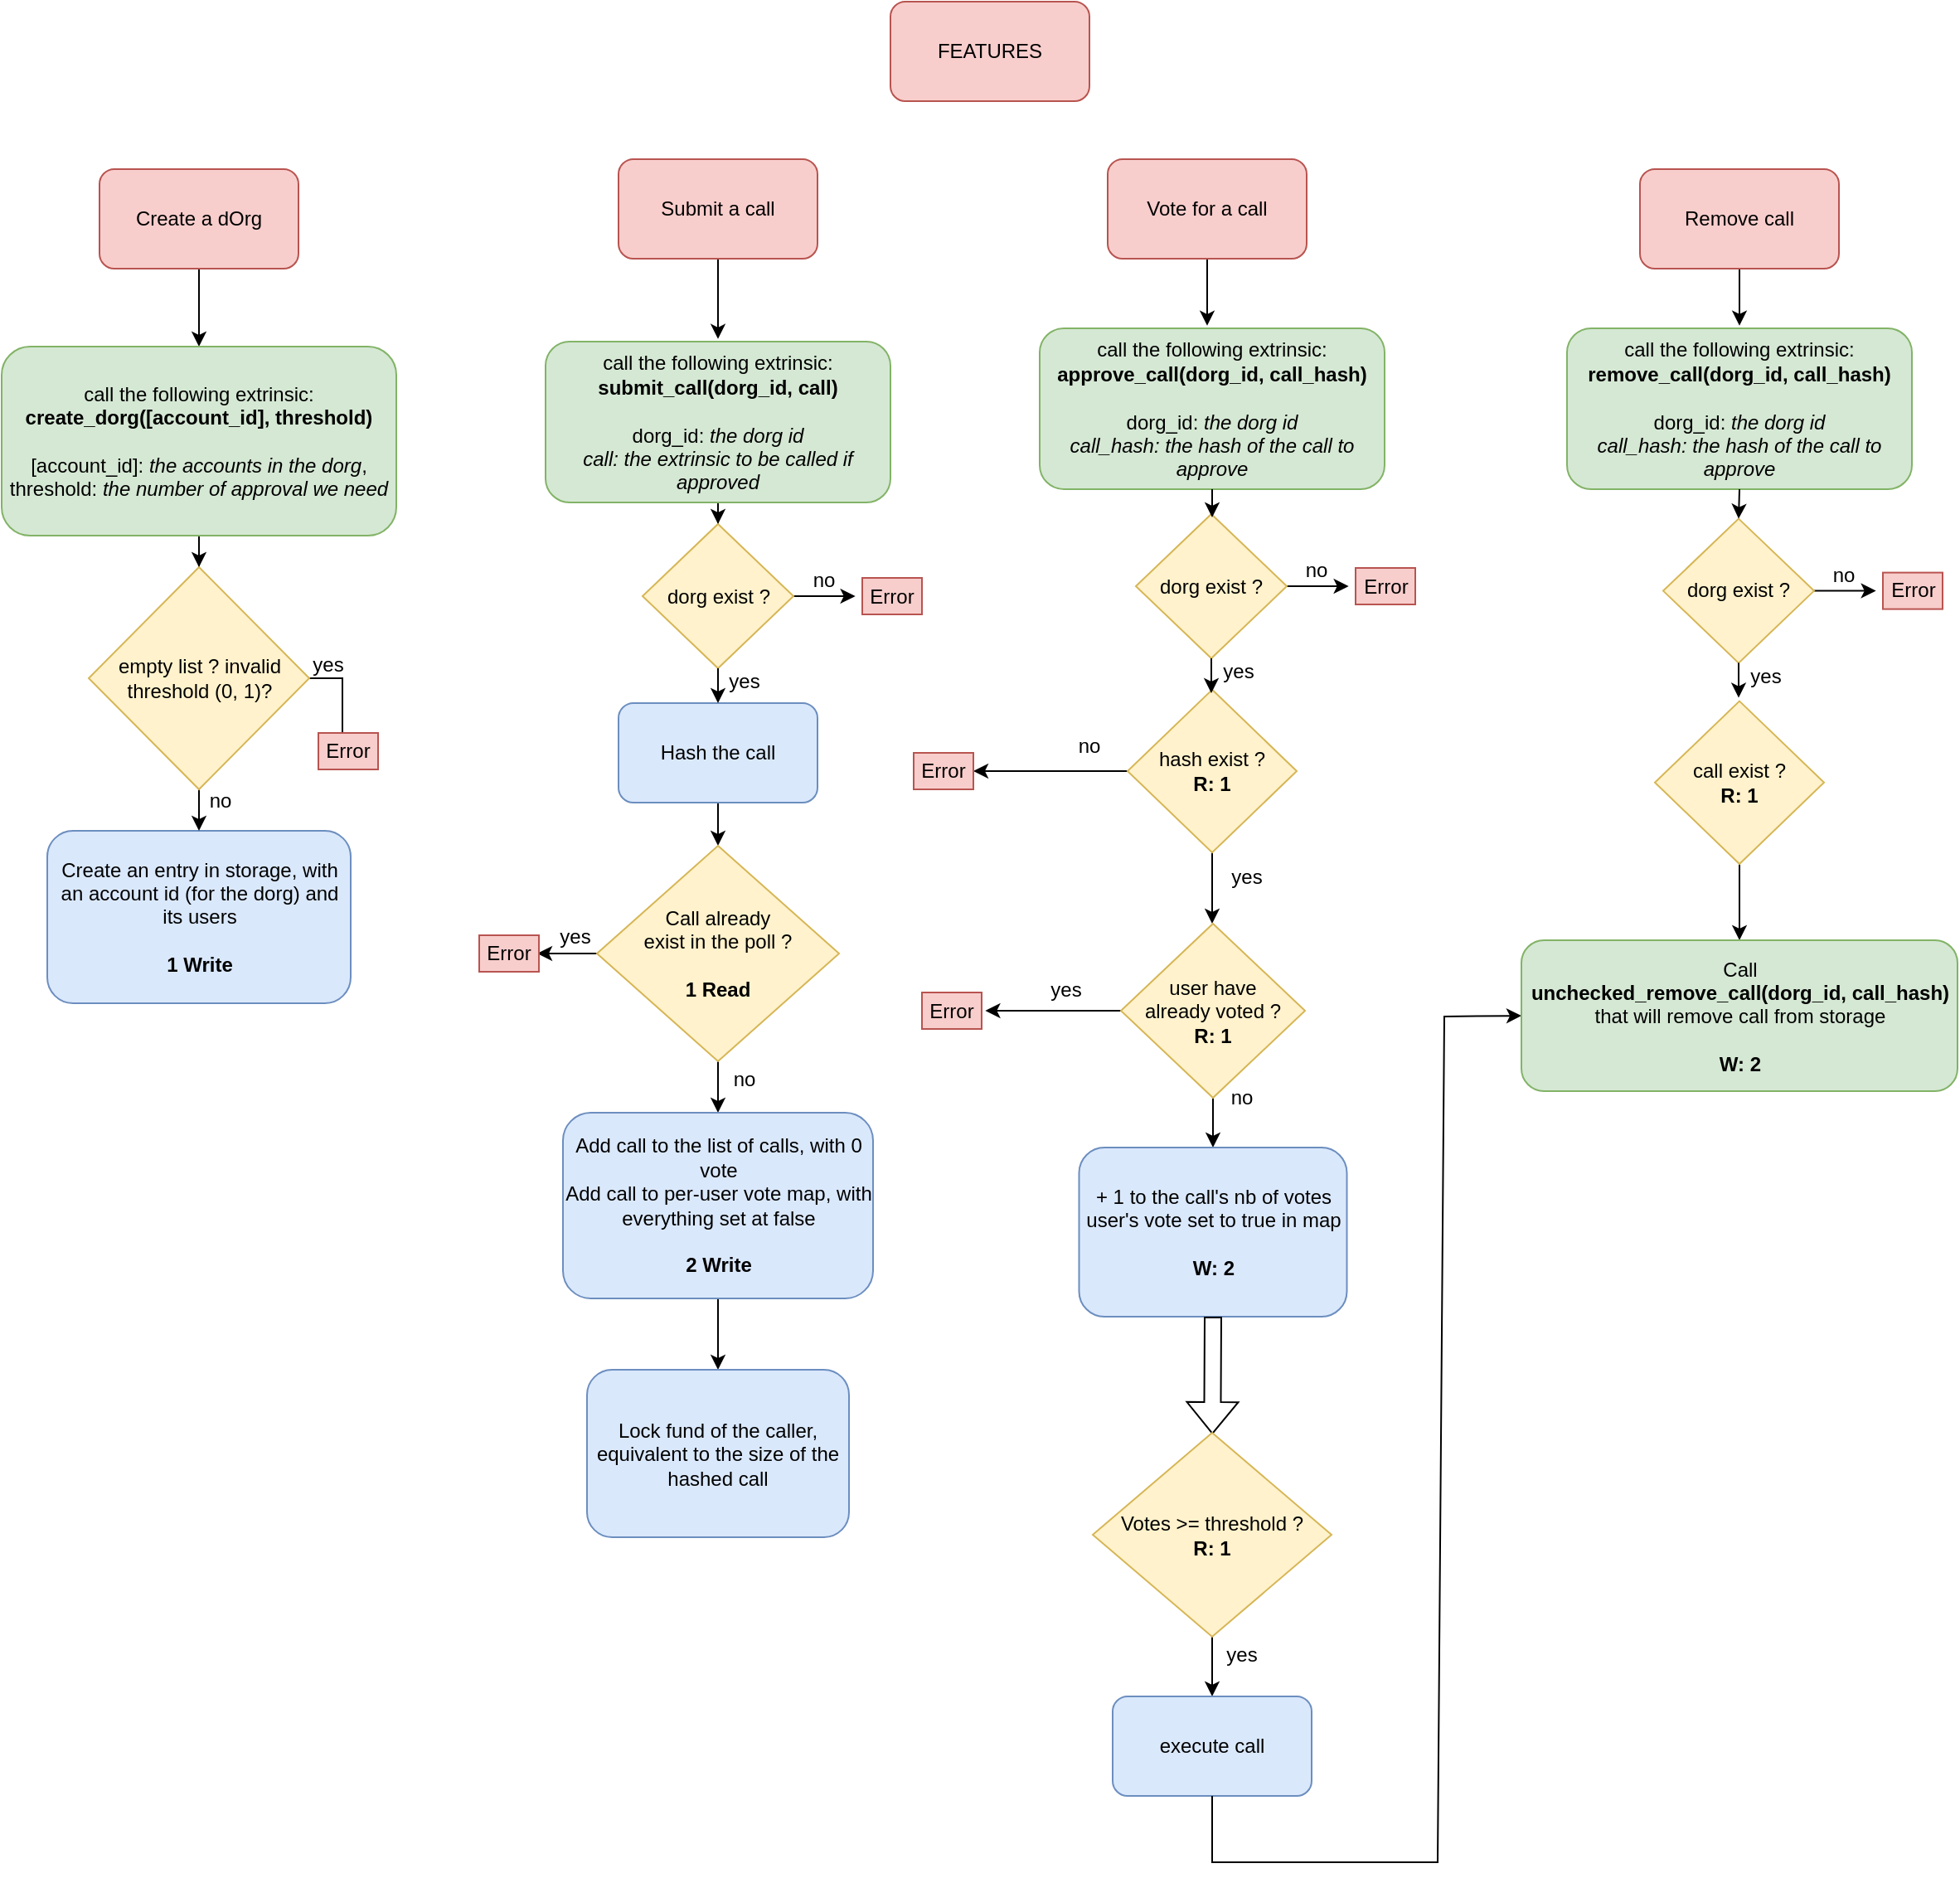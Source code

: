 <mxfile version="18.0.2" type="github">
  <diagram id="7CCgDmgDRAk3FX0dmjGh" name="Page-1">
    <mxGraphModel dx="2188" dy="1165" grid="0" gridSize="10" guides="1" tooltips="1" connect="1" arrows="1" fold="1" page="1" pageScale="1" pageWidth="4000" pageHeight="4000" math="0" shadow="0">
      <root>
        <mxCell id="0" />
        <mxCell id="1" parent="0" />
        <mxCell id="Rgg8qXYijjIjAc1FM_RE-1" value="FEATURES" style="rounded=1;whiteSpace=wrap;html=1;fillColor=#f8cecc;strokeColor=#b85450;" parent="1" vertex="1">
          <mxGeometry x="572" y="13" width="120" height="60" as="geometry" />
        </mxCell>
        <mxCell id="e0RKrM8yckFqXr-OMky5-4" style="edgeStyle=orthogonalEdgeStyle;rounded=0;orthogonalLoop=1;jettySize=auto;html=1;entryX=0.5;entryY=0;entryDx=0;entryDy=0;fontSize=12;" edge="1" parent="1" source="Rgg8qXYijjIjAc1FM_RE-2" target="e0RKrM8yckFqXr-OMky5-2">
          <mxGeometry relative="1" as="geometry" />
        </mxCell>
        <mxCell id="Rgg8qXYijjIjAc1FM_RE-2" value="Create a dOrg" style="rounded=1;whiteSpace=wrap;html=1;fillColor=#f8cecc;strokeColor=#b85450;" parent="1" vertex="1">
          <mxGeometry x="95" y="114" width="120" height="60" as="geometry" />
        </mxCell>
        <mxCell id="e0RKrM8yckFqXr-OMky5-19" style="edgeStyle=orthogonalEdgeStyle;rounded=0;orthogonalLoop=1;jettySize=auto;html=1;fontSize=12;" edge="1" parent="1" source="Rgg8qXYijjIjAc1FM_RE-3">
          <mxGeometry relative="1" as="geometry">
            <mxPoint x="468" y="216.4" as="targetPoint" />
          </mxGeometry>
        </mxCell>
        <mxCell id="Rgg8qXYijjIjAc1FM_RE-3" value="Submit a call" style="rounded=1;whiteSpace=wrap;html=1;fillColor=#f8cecc;strokeColor=#b85450;" parent="1" vertex="1">
          <mxGeometry x="408" y="108" width="120" height="60" as="geometry" />
        </mxCell>
        <mxCell id="e0RKrM8yckFqXr-OMky5-28" style="edgeStyle=orthogonalEdgeStyle;rounded=0;orthogonalLoop=1;jettySize=auto;html=1;fontSize=12;" edge="1" parent="1" source="Rgg8qXYijjIjAc1FM_RE-4">
          <mxGeometry relative="1" as="geometry">
            <mxPoint x="763" y="208.4" as="targetPoint" />
          </mxGeometry>
        </mxCell>
        <mxCell id="Rgg8qXYijjIjAc1FM_RE-4" value="Vote for a call" style="rounded=1;whiteSpace=wrap;html=1;fillColor=#f8cecc;strokeColor=#b85450;" parent="1" vertex="1">
          <mxGeometry x="703" y="108" width="120" height="60" as="geometry" />
        </mxCell>
        <mxCell id="e0RKrM8yckFqXr-OMky5-60" style="edgeStyle=orthogonalEdgeStyle;rounded=0;orthogonalLoop=1;jettySize=auto;html=1;fontSize=12;" edge="1" parent="1" source="Rgg8qXYijjIjAc1FM_RE-5">
          <mxGeometry relative="1" as="geometry">
            <mxPoint x="1084" y="208.364" as="targetPoint" />
          </mxGeometry>
        </mxCell>
        <mxCell id="Rgg8qXYijjIjAc1FM_RE-5" value="Remove call" style="rounded=1;whiteSpace=wrap;html=1;fillColor=#f8cecc;strokeColor=#b85450;" parent="1" vertex="1">
          <mxGeometry x="1024" y="114" width="120" height="60" as="geometry" />
        </mxCell>
        <mxCell id="e0RKrM8yckFqXr-OMky5-7" style="edgeStyle=orthogonalEdgeStyle;rounded=0;orthogonalLoop=1;jettySize=auto;html=1;fontSize=12;" edge="1" parent="1" source="e0RKrM8yckFqXr-OMky5-2" target="e0RKrM8yckFqXr-OMky5-6">
          <mxGeometry relative="1" as="geometry" />
        </mxCell>
        <mxCell id="e0RKrM8yckFqXr-OMky5-2" value="&lt;div&gt;call the following extrinsic:&lt;br&gt;&lt;b&gt;&lt;/b&gt;&lt;/div&gt;&lt;div&gt;&lt;b&gt;create_dorg([account_id], threshold)&lt;/b&gt;&lt;/div&gt;&lt;div&gt;&lt;br&gt;&lt;/div&gt;&lt;div&gt;[account_id]: &lt;font style=&quot;font-size: 12px;&quot;&gt;&lt;i&gt;the accounts in the dorg&lt;/i&gt;&lt;/font&gt;,&lt;/div&gt;&lt;div&gt;threshold: &lt;font style=&quot;font-size: 9px;&quot;&gt;&lt;i&gt;&lt;font style=&quot;font-size: 12px;&quot;&gt;the number of approval we need &lt;/font&gt;&lt;br&gt;&lt;/i&gt;&lt;/font&gt;&lt;/div&gt;" style="rounded=1;whiteSpace=wrap;html=1;fillColor=#d5e8d4;strokeColor=#82b366;" vertex="1" parent="1">
          <mxGeometry x="36" y="221" width="238" height="114" as="geometry" />
        </mxCell>
        <mxCell id="e0RKrM8yckFqXr-OMky5-5" value="&lt;div&gt;Create an entry in storage, with an account id (for the dorg) and its users&lt;/div&gt;&lt;div&gt;&lt;br&gt;&lt;/div&gt;&lt;b&gt;1 Write&lt;/b&gt;" style="rounded=1;whiteSpace=wrap;html=1;fontSize=12;fillColor=#dae8fc;strokeColor=#6c8ebf;" vertex="1" parent="1">
          <mxGeometry x="63.5" y="513" width="183" height="104" as="geometry" />
        </mxCell>
        <mxCell id="e0RKrM8yckFqXr-OMky5-8" style="edgeStyle=orthogonalEdgeStyle;rounded=0;orthogonalLoop=1;jettySize=auto;html=1;entryX=0.5;entryY=0;entryDx=0;entryDy=0;fontSize=12;" edge="1" parent="1" source="e0RKrM8yckFqXr-OMky5-6" target="e0RKrM8yckFqXr-OMky5-5">
          <mxGeometry relative="1" as="geometry" />
        </mxCell>
        <mxCell id="e0RKrM8yckFqXr-OMky5-9" style="edgeStyle=orthogonalEdgeStyle;rounded=0;orthogonalLoop=1;jettySize=auto;html=1;fontSize=12;" edge="1" parent="1" source="e0RKrM8yckFqXr-OMky5-6" target="e0RKrM8yckFqXr-OMky5-10">
          <mxGeometry relative="1" as="geometry">
            <mxPoint x="245.207" y="421.0" as="targetPoint" />
          </mxGeometry>
        </mxCell>
        <mxCell id="e0RKrM8yckFqXr-OMky5-6" value="&lt;div&gt;empty list ? invalid threshold (0, 1)?&lt;br&gt;&lt;/div&gt;" style="rhombus;whiteSpace=wrap;html=1;fontSize=12;fillColor=#fff2cc;strokeColor=#d6b656;" vertex="1" parent="1">
          <mxGeometry x="88.5" y="354" width="133" height="134" as="geometry" />
        </mxCell>
        <mxCell id="e0RKrM8yckFqXr-OMky5-10" value="Error" style="rounded=0;whiteSpace=wrap;html=1;fontSize=12;fillColor=#f8cecc;strokeColor=#b85450;" vertex="1" parent="1">
          <mxGeometry x="227" y="454" width="36" height="22" as="geometry" />
        </mxCell>
        <mxCell id="e0RKrM8yckFqXr-OMky5-11" value="no" style="text;html=1;strokeColor=none;fillColor=none;align=center;verticalAlign=middle;whiteSpace=wrap;rounded=0;fontSize=12;" vertex="1" parent="1">
          <mxGeometry x="138" y="480" width="60" height="30" as="geometry" />
        </mxCell>
        <mxCell id="e0RKrM8yckFqXr-OMky5-12" value="yes" style="text;html=1;strokeColor=none;fillColor=none;align=center;verticalAlign=middle;whiteSpace=wrap;rounded=0;fontSize=12;" vertex="1" parent="1">
          <mxGeometry x="203" y="398" width="60" height="30" as="geometry" />
        </mxCell>
        <mxCell id="e0RKrM8yckFqXr-OMky5-65" style="edgeStyle=orthogonalEdgeStyle;rounded=0;orthogonalLoop=1;jettySize=auto;html=1;entryX=0.5;entryY=0;entryDx=0;entryDy=0;fontSize=12;" edge="1" parent="1" source="e0RKrM8yckFqXr-OMky5-13" target="e0RKrM8yckFqXr-OMky5-61">
          <mxGeometry relative="1" as="geometry" />
        </mxCell>
        <mxCell id="e0RKrM8yckFqXr-OMky5-13" value="&lt;div&gt;call the following extrinsic:&lt;/div&gt;&lt;div&gt;&lt;b&gt;submit_call(dorg_id, call)&lt;/b&gt;&lt;br&gt;&lt;/div&gt;&lt;div&gt;&lt;br&gt;&lt;/div&gt;&lt;div&gt;dorg_id: &lt;i&gt;the dorg id&lt;/i&gt;&lt;/div&gt;&lt;div&gt;&lt;i&gt;call: the extrinsic to be called if approved&lt;/i&gt;&lt;br&gt;&lt;/div&gt;" style="rounded=1;whiteSpace=wrap;html=1;fontSize=12;fillColor=#d5e8d4;strokeColor=#82b366;" vertex="1" parent="1">
          <mxGeometry x="364" y="218" width="208" height="97" as="geometry" />
        </mxCell>
        <mxCell id="e0RKrM8yckFqXr-OMky5-21" style="edgeStyle=orthogonalEdgeStyle;rounded=0;orthogonalLoop=1;jettySize=auto;html=1;fontSize=12;" edge="1" parent="1" source="e0RKrM8yckFqXr-OMky5-17" target="e0RKrM8yckFqXr-OMky5-18">
          <mxGeometry relative="1" as="geometry" />
        </mxCell>
        <mxCell id="e0RKrM8yckFqXr-OMky5-17" value="Hash the call" style="rounded=1;whiteSpace=wrap;html=1;fontSize=12;fillColor=#dae8fc;strokeColor=#6c8ebf;" vertex="1" parent="1">
          <mxGeometry x="408" y="436" width="120" height="60" as="geometry" />
        </mxCell>
        <mxCell id="e0RKrM8yckFqXr-OMky5-22" style="edgeStyle=orthogonalEdgeStyle;rounded=0;orthogonalLoop=1;jettySize=auto;html=1;fontSize=12;" edge="1" parent="1" source="e0RKrM8yckFqXr-OMky5-18" target="e0RKrM8yckFqXr-OMky5-23">
          <mxGeometry relative="1" as="geometry">
            <mxPoint x="468" y="692" as="targetPoint" />
          </mxGeometry>
        </mxCell>
        <mxCell id="e0RKrM8yckFqXr-OMky5-25" style="edgeStyle=orthogonalEdgeStyle;rounded=0;orthogonalLoop=1;jettySize=auto;html=1;entryX=1;entryY=0.5;entryDx=0;entryDy=0;fontSize=12;" edge="1" parent="1" source="e0RKrM8yckFqXr-OMky5-18">
          <mxGeometry relative="1" as="geometry">
            <mxPoint x="359" y="587" as="targetPoint" />
          </mxGeometry>
        </mxCell>
        <mxCell id="e0RKrM8yckFqXr-OMky5-18" value="&lt;div&gt;Call already&lt;/div&gt;&lt;div&gt;exist in the poll ?&lt;/div&gt;&lt;div&gt;&lt;br&gt;&lt;/div&gt;&lt;div&gt;&lt;b&gt;1 Read&lt;/b&gt;&lt;br&gt;&lt;/div&gt;" style="rhombus;whiteSpace=wrap;html=1;fontSize=12;fillColor=#fff2cc;strokeColor=#d6b656;" vertex="1" parent="1">
          <mxGeometry x="395" y="522" width="146" height="130" as="geometry" />
        </mxCell>
        <mxCell id="e0RKrM8yckFqXr-OMky5-29" style="edgeStyle=orthogonalEdgeStyle;rounded=0;orthogonalLoop=1;jettySize=auto;html=1;fontSize=12;" edge="1" parent="1" source="e0RKrM8yckFqXr-OMky5-23" target="e0RKrM8yckFqXr-OMky5-30">
          <mxGeometry relative="1" as="geometry">
            <mxPoint x="468" y="788.8" as="targetPoint" />
          </mxGeometry>
        </mxCell>
        <mxCell id="e0RKrM8yckFqXr-OMky5-23" value="&lt;div&gt;Add call to the list of calls, with 0 vote&lt;/div&gt;&lt;div&gt;Add call to per-user vote map, with everything set at false &lt;br&gt;&lt;/div&gt;&lt;div&gt;&lt;br&gt;&lt;/div&gt;&lt;div&gt;&lt;b&gt;2 Write&lt;/b&gt;&lt;br&gt;&lt;/div&gt;" style="rounded=1;whiteSpace=wrap;html=1;fontSize=12;fillColor=#dae8fc;strokeColor=#6c8ebf;" vertex="1" parent="1">
          <mxGeometry x="374.5" y="683" width="187" height="112" as="geometry" />
        </mxCell>
        <mxCell id="e0RKrM8yckFqXr-OMky5-24" value="Error" style="rounded=0;whiteSpace=wrap;html=1;fontSize=12;fillColor=#f8cecc;strokeColor=#b85450;" vertex="1" parent="1">
          <mxGeometry x="324" y="576" width="36" height="22" as="geometry" />
        </mxCell>
        <mxCell id="e0RKrM8yckFqXr-OMky5-26" value="yes" style="text;html=1;strokeColor=none;fillColor=none;align=center;verticalAlign=middle;whiteSpace=wrap;rounded=0;fontSize=12;" vertex="1" parent="1">
          <mxGeometry x="352" y="562" width="60" height="30" as="geometry" />
        </mxCell>
        <mxCell id="e0RKrM8yckFqXr-OMky5-27" value="no" style="text;html=1;strokeColor=none;fillColor=none;align=center;verticalAlign=middle;whiteSpace=wrap;rounded=0;fontSize=12;" vertex="1" parent="1">
          <mxGeometry x="454" y="648" width="60" height="30" as="geometry" />
        </mxCell>
        <mxCell id="e0RKrM8yckFqXr-OMky5-30" value="Lock fund of the caller, equivalent to the size of the hashed call" style="rounded=1;whiteSpace=wrap;html=1;fontSize=12;fillColor=#dae8fc;strokeColor=#6c8ebf;" vertex="1" parent="1">
          <mxGeometry x="389" y="838" width="158" height="101" as="geometry" />
        </mxCell>
        <mxCell id="e0RKrM8yckFqXr-OMky5-31" value="&lt;div&gt;call the following extrinsic:&lt;/div&gt;&lt;div&gt;&lt;b&gt;approve_call(dorg_id, call_hash)&lt;/b&gt;&lt;br&gt;&lt;/div&gt;&lt;div&gt;&lt;br&gt;&lt;/div&gt;&lt;div&gt;dorg_id: &lt;i&gt;the dorg id&lt;/i&gt;&lt;/div&gt;&lt;div&gt;&lt;i&gt;call_hash: the hash of the call to approve&lt;/i&gt;&lt;br&gt;&lt;/div&gt;" style="rounded=1;whiteSpace=wrap;html=1;fontSize=12;fillColor=#d5e8d4;strokeColor=#82b366;" vertex="1" parent="1">
          <mxGeometry x="662" y="210" width="208" height="97" as="geometry" />
        </mxCell>
        <mxCell id="e0RKrM8yckFqXr-OMky5-35" style="edgeStyle=orthogonalEdgeStyle;rounded=0;orthogonalLoop=1;jettySize=auto;html=1;entryX=1;entryY=0.5;entryDx=0;entryDy=0;fontSize=12;" edge="1" parent="1" source="e0RKrM8yckFqXr-OMky5-33" target="e0RKrM8yckFqXr-OMky5-34">
          <mxGeometry relative="1" as="geometry" />
        </mxCell>
        <mxCell id="e0RKrM8yckFqXr-OMky5-38" style="edgeStyle=orthogonalEdgeStyle;rounded=0;orthogonalLoop=1;jettySize=auto;html=1;fontSize=12;" edge="1" parent="1" source="e0RKrM8yckFqXr-OMky5-33">
          <mxGeometry relative="1" as="geometry">
            <mxPoint x="766" y="569" as="targetPoint" />
          </mxGeometry>
        </mxCell>
        <mxCell id="e0RKrM8yckFqXr-OMky5-33" value="&lt;div&gt;hash exist ?&lt;/div&gt;&lt;div&gt;&lt;b&gt;R: 1&lt;/b&gt;&lt;br&gt;&lt;/div&gt;" style="rhombus;whiteSpace=wrap;html=1;fontSize=12;fillColor=#fff2cc;strokeColor=#d6b656;" vertex="1" parent="1">
          <mxGeometry x="715" y="427.9" width="102" height="98.2" as="geometry" />
        </mxCell>
        <mxCell id="e0RKrM8yckFqXr-OMky5-34" value="Error" style="rounded=0;whiteSpace=wrap;html=1;fontSize=12;fillColor=#f8cecc;strokeColor=#b85450;" vertex="1" parent="1">
          <mxGeometry x="586" y="466" width="36" height="22" as="geometry" />
        </mxCell>
        <mxCell id="e0RKrM8yckFqXr-OMky5-36" value="no" style="text;html=1;strokeColor=none;fillColor=none;align=center;verticalAlign=middle;whiteSpace=wrap;rounded=0;fontSize=12;" vertex="1" parent="1">
          <mxGeometry x="662" y="447" width="60" height="30" as="geometry" />
        </mxCell>
        <mxCell id="e0RKrM8yckFqXr-OMky5-37" value="yes" style="text;html=1;strokeColor=none;fillColor=none;align=center;verticalAlign=middle;whiteSpace=wrap;rounded=0;fontSize=12;" vertex="1" parent="1">
          <mxGeometry x="757" y="526.1" width="60" height="30" as="geometry" />
        </mxCell>
        <mxCell id="e0RKrM8yckFqXr-OMky5-42" style="edgeStyle=orthogonalEdgeStyle;rounded=0;orthogonalLoop=1;jettySize=auto;html=1;fontSize=12;" edge="1" parent="1" source="e0RKrM8yckFqXr-OMky5-40">
          <mxGeometry relative="1" as="geometry">
            <mxPoint x="629.2" y="621.5" as="targetPoint" />
          </mxGeometry>
        </mxCell>
        <mxCell id="e0RKrM8yckFqXr-OMky5-46" style="edgeStyle=orthogonalEdgeStyle;rounded=0;orthogonalLoop=1;jettySize=auto;html=1;entryX=0.5;entryY=0;entryDx=0;entryDy=0;fontSize=12;" edge="1" parent="1" source="e0RKrM8yckFqXr-OMky5-40" target="e0RKrM8yckFqXr-OMky5-45">
          <mxGeometry relative="1" as="geometry" />
        </mxCell>
        <mxCell id="e0RKrM8yckFqXr-OMky5-40" value="&lt;div&gt;user have&lt;/div&gt;&lt;div&gt;already voted ?&lt;/div&gt;&lt;div&gt;&lt;b&gt;R: 1&lt;/b&gt;&lt;br&gt;&lt;/div&gt;" style="rhombus;whiteSpace=wrap;html=1;fontSize=12;fillColor=#fff2cc;strokeColor=#d6b656;" vertex="1" parent="1">
          <mxGeometry x="711" y="569" width="111" height="105" as="geometry" />
        </mxCell>
        <mxCell id="e0RKrM8yckFqXr-OMky5-41" value="Error" style="rounded=0;whiteSpace=wrap;html=1;fontSize=12;fillColor=#f8cecc;strokeColor=#b85450;" vertex="1" parent="1">
          <mxGeometry x="591" y="610.5" width="36" height="22" as="geometry" />
        </mxCell>
        <mxCell id="e0RKrM8yckFqXr-OMky5-43" value="no" style="text;html=1;strokeColor=none;fillColor=none;align=center;verticalAlign=middle;whiteSpace=wrap;rounded=0;fontSize=12;" vertex="1" parent="1">
          <mxGeometry x="754" y="659" width="60" height="30" as="geometry" />
        </mxCell>
        <mxCell id="e0RKrM8yckFqXr-OMky5-44" value="yes" style="text;html=1;strokeColor=none;fillColor=none;align=center;verticalAlign=middle;whiteSpace=wrap;rounded=0;fontSize=12;" vertex="1" parent="1">
          <mxGeometry x="648" y="594" width="60" height="30" as="geometry" />
        </mxCell>
        <mxCell id="e0RKrM8yckFqXr-OMky5-45" value="&lt;div&gt;+ 1 to the call&#39;s nb of votes&lt;/div&gt;&lt;div&gt;user&#39;s vote set to true in map&lt;/div&gt;&lt;div&gt;&lt;b&gt;&lt;br&gt;&lt;/b&gt;&lt;/div&gt;&lt;div&gt;&lt;b&gt;W: 2&lt;/b&gt;&lt;br&gt;&lt;/div&gt;" style="rounded=1;whiteSpace=wrap;html=1;fontSize=12;fillColor=#dae8fc;strokeColor=#6c8ebf;" vertex="1" parent="1">
          <mxGeometry x="685.75" y="704" width="161.5" height="102" as="geometry" />
        </mxCell>
        <mxCell id="e0RKrM8yckFqXr-OMky5-47" value="" style="shape=flexArrow;endArrow=classic;html=1;rounded=0;fontSize=12;exitX=0.5;exitY=1;exitDx=0;exitDy=0;" edge="1" parent="1" source="e0RKrM8yckFqXr-OMky5-45">
          <mxGeometry width="50" height="50" relative="1" as="geometry">
            <mxPoint x="601" y="847" as="sourcePoint" />
            <mxPoint x="766.149" y="877" as="targetPoint" />
          </mxGeometry>
        </mxCell>
        <mxCell id="e0RKrM8yckFqXr-OMky5-53" style="edgeStyle=orthogonalEdgeStyle;rounded=0;orthogonalLoop=1;jettySize=auto;html=1;entryX=0.5;entryY=0;entryDx=0;entryDy=0;fontSize=12;" edge="1" parent="1" source="e0RKrM8yckFqXr-OMky5-49" target="e0RKrM8yckFqXr-OMky5-51">
          <mxGeometry relative="1" as="geometry" />
        </mxCell>
        <mxCell id="e0RKrM8yckFqXr-OMky5-49" value="&lt;div&gt;Votes &amp;gt;= threshold ?&lt;/div&gt;&lt;b&gt;R: 1&lt;/b&gt;" style="rhombus;whiteSpace=wrap;html=1;fontSize=12;fillColor=#fff2cc;strokeColor=#d6b656;" vertex="1" parent="1">
          <mxGeometry x="694" y="876" width="144" height="123" as="geometry" />
        </mxCell>
        <mxCell id="e0RKrM8yckFqXr-OMky5-50" value="yes" style="text;html=1;strokeColor=none;fillColor=none;align=center;verticalAlign=middle;whiteSpace=wrap;rounded=0;fontSize=12;" vertex="1" parent="1">
          <mxGeometry x="754" y="995" width="60" height="30" as="geometry" />
        </mxCell>
        <mxCell id="e0RKrM8yckFqXr-OMky5-51" value="execute call" style="rounded=1;whiteSpace=wrap;html=1;fontSize=12;fillColor=#dae8fc;strokeColor=#6c8ebf;" vertex="1" parent="1">
          <mxGeometry x="706" y="1035" width="120" height="60" as="geometry" />
        </mxCell>
        <mxCell id="e0RKrM8yckFqXr-OMky5-54" value="" style="endArrow=classic;html=1;rounded=0;fontSize=12;exitX=0.5;exitY=1;exitDx=0;exitDy=0;entryX=0;entryY=0.5;entryDx=0;entryDy=0;" edge="1" parent="1" source="e0RKrM8yckFqXr-OMky5-51" target="e0RKrM8yckFqXr-OMky5-58">
          <mxGeometry width="50" height="50" relative="1" as="geometry">
            <mxPoint x="947" y="876" as="sourcePoint" />
            <mxPoint x="1023" y="608" as="targetPoint" />
            <Array as="points">
              <mxPoint x="766" y="1135" />
              <mxPoint x="902" y="1135" />
              <mxPoint x="906" y="625" />
            </Array>
          </mxGeometry>
        </mxCell>
        <mxCell id="e0RKrM8yckFqXr-OMky5-59" style="edgeStyle=orthogonalEdgeStyle;rounded=0;orthogonalLoop=1;jettySize=auto;html=1;entryX=0.5;entryY=0;entryDx=0;entryDy=0;fontSize=12;" edge="1" parent="1" source="e0RKrM8yckFqXr-OMky5-55" target="e0RKrM8yckFqXr-OMky5-58">
          <mxGeometry relative="1" as="geometry" />
        </mxCell>
        <mxCell id="e0RKrM8yckFqXr-OMky5-55" value="&lt;div&gt;call exist ?&lt;/div&gt;&lt;div&gt;&lt;b&gt;R: 1&lt;/b&gt;&lt;br&gt;&lt;/div&gt;" style="rhombus;whiteSpace=wrap;html=1;fontSize=12;fillColor=#fff2cc;strokeColor=#d6b656;" vertex="1" parent="1">
          <mxGeometry x="1033" y="434.8" width="102" height="98.2" as="geometry" />
        </mxCell>
        <mxCell id="e0RKrM8yckFqXr-OMky5-56" value="&lt;div&gt;call the following extrinsic:&lt;/div&gt;&lt;div&gt;&lt;b&gt;remove_call(dorg_id, call_hash)&lt;/b&gt;&lt;br&gt;&lt;/div&gt;&lt;div&gt;&lt;br&gt;&lt;/div&gt;&lt;div&gt;dorg_id: &lt;i&gt;the dorg id&lt;/i&gt;&lt;/div&gt;&lt;div&gt;&lt;i&gt;call_hash: the hash of the call to approve&lt;/i&gt;&lt;br&gt;&lt;/div&gt;" style="rounded=1;whiteSpace=wrap;html=1;fontSize=12;fillColor=#d5e8d4;strokeColor=#82b366;" vertex="1" parent="1">
          <mxGeometry x="980" y="210" width="208" height="97" as="geometry" />
        </mxCell>
        <mxCell id="e0RKrM8yckFqXr-OMky5-58" value="&lt;div&gt;Call&lt;/div&gt;&lt;div&gt;&lt;b&gt;unchecked_remove_call(dorg_id, call_hash)&lt;/b&gt;&lt;br&gt;&lt;/div&gt;&lt;div&gt;that will remove call from storage&lt;/div&gt;&lt;div&gt;&lt;br&gt;&lt;/div&gt;&lt;div&gt;&lt;b&gt;W: 2&lt;/b&gt;&lt;br&gt;&lt;/div&gt;" style="rounded=1;whiteSpace=wrap;html=1;fontSize=12;fillColor=#d5e8d4;strokeColor=#82b366;" vertex="1" parent="1">
          <mxGeometry x="952.5" y="579" width="263" height="91" as="geometry" />
        </mxCell>
        <mxCell id="e0RKrM8yckFqXr-OMky5-67" style="edgeStyle=orthogonalEdgeStyle;rounded=0;orthogonalLoop=1;jettySize=auto;html=1;fontSize=12;" edge="1" parent="1" source="e0RKrM8yckFqXr-OMky5-61">
          <mxGeometry relative="1" as="geometry">
            <mxPoint x="550.826" y="371.5" as="targetPoint" />
          </mxGeometry>
        </mxCell>
        <mxCell id="e0RKrM8yckFqXr-OMky5-61" value="dorg exist ?" style="rhombus;whiteSpace=wrap;html=1;fontSize=12;fillColor=#fff2cc;strokeColor=#d6b656;" vertex="1" parent="1">
          <mxGeometry x="422.5" y="328" width="91" height="87" as="geometry" />
        </mxCell>
        <mxCell id="e0RKrM8yckFqXr-OMky5-62" value="no" style="text;html=1;strokeColor=none;fillColor=none;align=center;verticalAlign=middle;whiteSpace=wrap;rounded=0;fontSize=12;" vertex="1" parent="1">
          <mxGeometry x="501.5" y="347" width="60" height="30" as="geometry" />
        </mxCell>
        <mxCell id="e0RKrM8yckFqXr-OMky5-63" value="yes" style="text;html=1;strokeColor=none;fillColor=none;align=center;verticalAlign=middle;whiteSpace=wrap;rounded=0;fontSize=12;" vertex="1" parent="1">
          <mxGeometry x="454" y="408" width="60" height="30" as="geometry" />
        </mxCell>
        <mxCell id="e0RKrM8yckFqXr-OMky5-64" value="Error" style="rounded=0;whiteSpace=wrap;html=1;fontSize=12;fillColor=#f8cecc;strokeColor=#b85450;" vertex="1" parent="1">
          <mxGeometry x="555" y="360.5" width="36" height="22" as="geometry" />
        </mxCell>
        <mxCell id="e0RKrM8yckFqXr-OMky5-66" value="" style="endArrow=classic;html=1;rounded=0;fontSize=12;exitX=0.5;exitY=1;exitDx=0;exitDy=0;entryX=0.5;entryY=0;entryDx=0;entryDy=0;" edge="1" parent="1" source="e0RKrM8yckFqXr-OMky5-61" target="e0RKrM8yckFqXr-OMky5-17">
          <mxGeometry width="50" height="50" relative="1" as="geometry">
            <mxPoint x="737" y="506" as="sourcePoint" />
            <mxPoint x="787" y="456" as="targetPoint" />
          </mxGeometry>
        </mxCell>
        <mxCell id="e0RKrM8yckFqXr-OMky5-68" style="edgeStyle=orthogonalEdgeStyle;rounded=0;orthogonalLoop=1;jettySize=auto;html=1;fontSize=12;" edge="1" parent="1" source="e0RKrM8yckFqXr-OMky5-69">
          <mxGeometry relative="1" as="geometry">
            <mxPoint x="848.326" y="365.5" as="targetPoint" />
          </mxGeometry>
        </mxCell>
        <mxCell id="e0RKrM8yckFqXr-OMky5-69" value="dorg exist ?" style="rhombus;whiteSpace=wrap;html=1;fontSize=12;fillColor=#fff2cc;strokeColor=#d6b656;" vertex="1" parent="1">
          <mxGeometry x="720" y="322" width="91" height="87" as="geometry" />
        </mxCell>
        <mxCell id="e0RKrM8yckFqXr-OMky5-70" value="no" style="text;html=1;strokeColor=none;fillColor=none;align=center;verticalAlign=middle;whiteSpace=wrap;rounded=0;fontSize=12;" vertex="1" parent="1">
          <mxGeometry x="799" y="341" width="60" height="30" as="geometry" />
        </mxCell>
        <mxCell id="e0RKrM8yckFqXr-OMky5-71" value="yes" style="text;html=1;strokeColor=none;fillColor=none;align=center;verticalAlign=middle;whiteSpace=wrap;rounded=0;fontSize=12;" vertex="1" parent="1">
          <mxGeometry x="751.5" y="402" width="60" height="30" as="geometry" />
        </mxCell>
        <mxCell id="e0RKrM8yckFqXr-OMky5-72" value="Error" style="rounded=0;whiteSpace=wrap;html=1;fontSize=12;fillColor=#f8cecc;strokeColor=#b85450;" vertex="1" parent="1">
          <mxGeometry x="852.5" y="354.5" width="36" height="22" as="geometry" />
        </mxCell>
        <mxCell id="e0RKrM8yckFqXr-OMky5-73" value="" style="endArrow=classic;html=1;rounded=0;fontSize=12;exitX=0.5;exitY=1;exitDx=0;exitDy=0;entryX=0.5;entryY=0;entryDx=0;entryDy=0;" edge="1" parent="1" source="e0RKrM8yckFqXr-OMky5-69">
          <mxGeometry width="50" height="50" relative="1" as="geometry">
            <mxPoint x="1034.5" y="500" as="sourcePoint" />
            <mxPoint x="765.5" y="430" as="targetPoint" />
          </mxGeometry>
        </mxCell>
        <mxCell id="e0RKrM8yckFqXr-OMky5-80" style="edgeStyle=orthogonalEdgeStyle;rounded=0;orthogonalLoop=1;jettySize=auto;html=1;fontSize=12;" edge="1" parent="1" source="e0RKrM8yckFqXr-OMky5-81">
          <mxGeometry relative="1" as="geometry">
            <mxPoint x="1166.326" y="368.3" as="targetPoint" />
          </mxGeometry>
        </mxCell>
        <mxCell id="e0RKrM8yckFqXr-OMky5-81" value="dorg exist ?" style="rhombus;whiteSpace=wrap;html=1;fontSize=12;fillColor=#fff2cc;strokeColor=#d6b656;" vertex="1" parent="1">
          <mxGeometry x="1038" y="324.8" width="91" height="87" as="geometry" />
        </mxCell>
        <mxCell id="e0RKrM8yckFqXr-OMky5-82" value="no" style="text;html=1;strokeColor=none;fillColor=none;align=center;verticalAlign=middle;whiteSpace=wrap;rounded=0;fontSize=12;" vertex="1" parent="1">
          <mxGeometry x="1117" y="343.8" width="60" height="30" as="geometry" />
        </mxCell>
        <mxCell id="e0RKrM8yckFqXr-OMky5-83" value="yes" style="text;html=1;strokeColor=none;fillColor=none;align=center;verticalAlign=middle;whiteSpace=wrap;rounded=0;fontSize=12;" vertex="1" parent="1">
          <mxGeometry x="1069.5" y="404.8" width="60" height="30" as="geometry" />
        </mxCell>
        <mxCell id="e0RKrM8yckFqXr-OMky5-84" value="Error" style="rounded=0;whiteSpace=wrap;html=1;fontSize=12;fillColor=#f8cecc;strokeColor=#b85450;" vertex="1" parent="1">
          <mxGeometry x="1170.5" y="357.3" width="36" height="22" as="geometry" />
        </mxCell>
        <mxCell id="e0RKrM8yckFqXr-OMky5-85" value="" style="endArrow=classic;html=1;rounded=0;fontSize=12;exitX=0.5;exitY=1;exitDx=0;exitDy=0;entryX=0.5;entryY=0;entryDx=0;entryDy=0;" edge="1" parent="1" source="e0RKrM8yckFqXr-OMky5-81">
          <mxGeometry width="50" height="50" relative="1" as="geometry">
            <mxPoint x="1352.5" y="502.8" as="sourcePoint" />
            <mxPoint x="1083.5" y="432.8" as="targetPoint" />
          </mxGeometry>
        </mxCell>
        <mxCell id="e0RKrM8yckFqXr-OMky5-86" value="" style="endArrow=classic;html=1;rounded=0;fontSize=12;exitX=0.5;exitY=1;exitDx=0;exitDy=0;entryX=0.5;entryY=0;entryDx=0;entryDy=0;" edge="1" parent="1" source="e0RKrM8yckFqXr-OMky5-56" target="e0RKrM8yckFqXr-OMky5-81">
          <mxGeometry width="50" height="50" relative="1" as="geometry">
            <mxPoint x="737" y="506" as="sourcePoint" />
            <mxPoint x="787" y="456" as="targetPoint" />
          </mxGeometry>
        </mxCell>
        <mxCell id="e0RKrM8yckFqXr-OMky5-87" value="" style="endArrow=classic;html=1;rounded=0;fontSize=12;exitX=0.5;exitY=1;exitDx=0;exitDy=0;" edge="1" parent="1" source="e0RKrM8yckFqXr-OMky5-31">
          <mxGeometry width="50" height="50" relative="1" as="geometry">
            <mxPoint x="737" y="506" as="sourcePoint" />
            <mxPoint x="766" y="324" as="targetPoint" />
          </mxGeometry>
        </mxCell>
      </root>
    </mxGraphModel>
  </diagram>
</mxfile>
